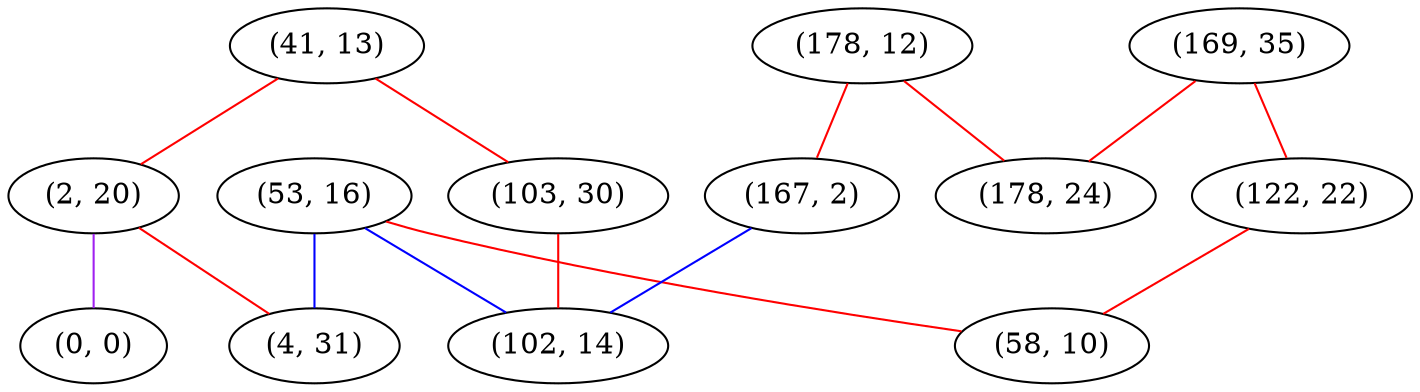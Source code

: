 graph "" {
"(41, 13)";
"(169, 35)";
"(178, 12)";
"(178, 24)";
"(122, 22)";
"(2, 20)";
"(103, 30)";
"(0, 0)";
"(53, 16)";
"(58, 10)";
"(4, 31)";
"(167, 2)";
"(102, 14)";
"(41, 13)" -- "(103, 30)"  [color=red, key=0, weight=1];
"(41, 13)" -- "(2, 20)"  [color=red, key=0, weight=1];
"(169, 35)" -- "(178, 24)"  [color=red, key=0, weight=1];
"(169, 35)" -- "(122, 22)"  [color=red, key=0, weight=1];
"(178, 12)" -- "(178, 24)"  [color=red, key=0, weight=1];
"(178, 12)" -- "(167, 2)"  [color=red, key=0, weight=1];
"(122, 22)" -- "(58, 10)"  [color=red, key=0, weight=1];
"(2, 20)" -- "(4, 31)"  [color=red, key=0, weight=1];
"(2, 20)" -- "(0, 0)"  [color=purple, key=0, weight=4];
"(103, 30)" -- "(102, 14)"  [color=red, key=0, weight=1];
"(53, 16)" -- "(4, 31)"  [color=blue, key=0, weight=3];
"(53, 16)" -- "(102, 14)"  [color=blue, key=0, weight=3];
"(53, 16)" -- "(58, 10)"  [color=red, key=0, weight=1];
"(167, 2)" -- "(102, 14)"  [color=blue, key=0, weight=3];
}
